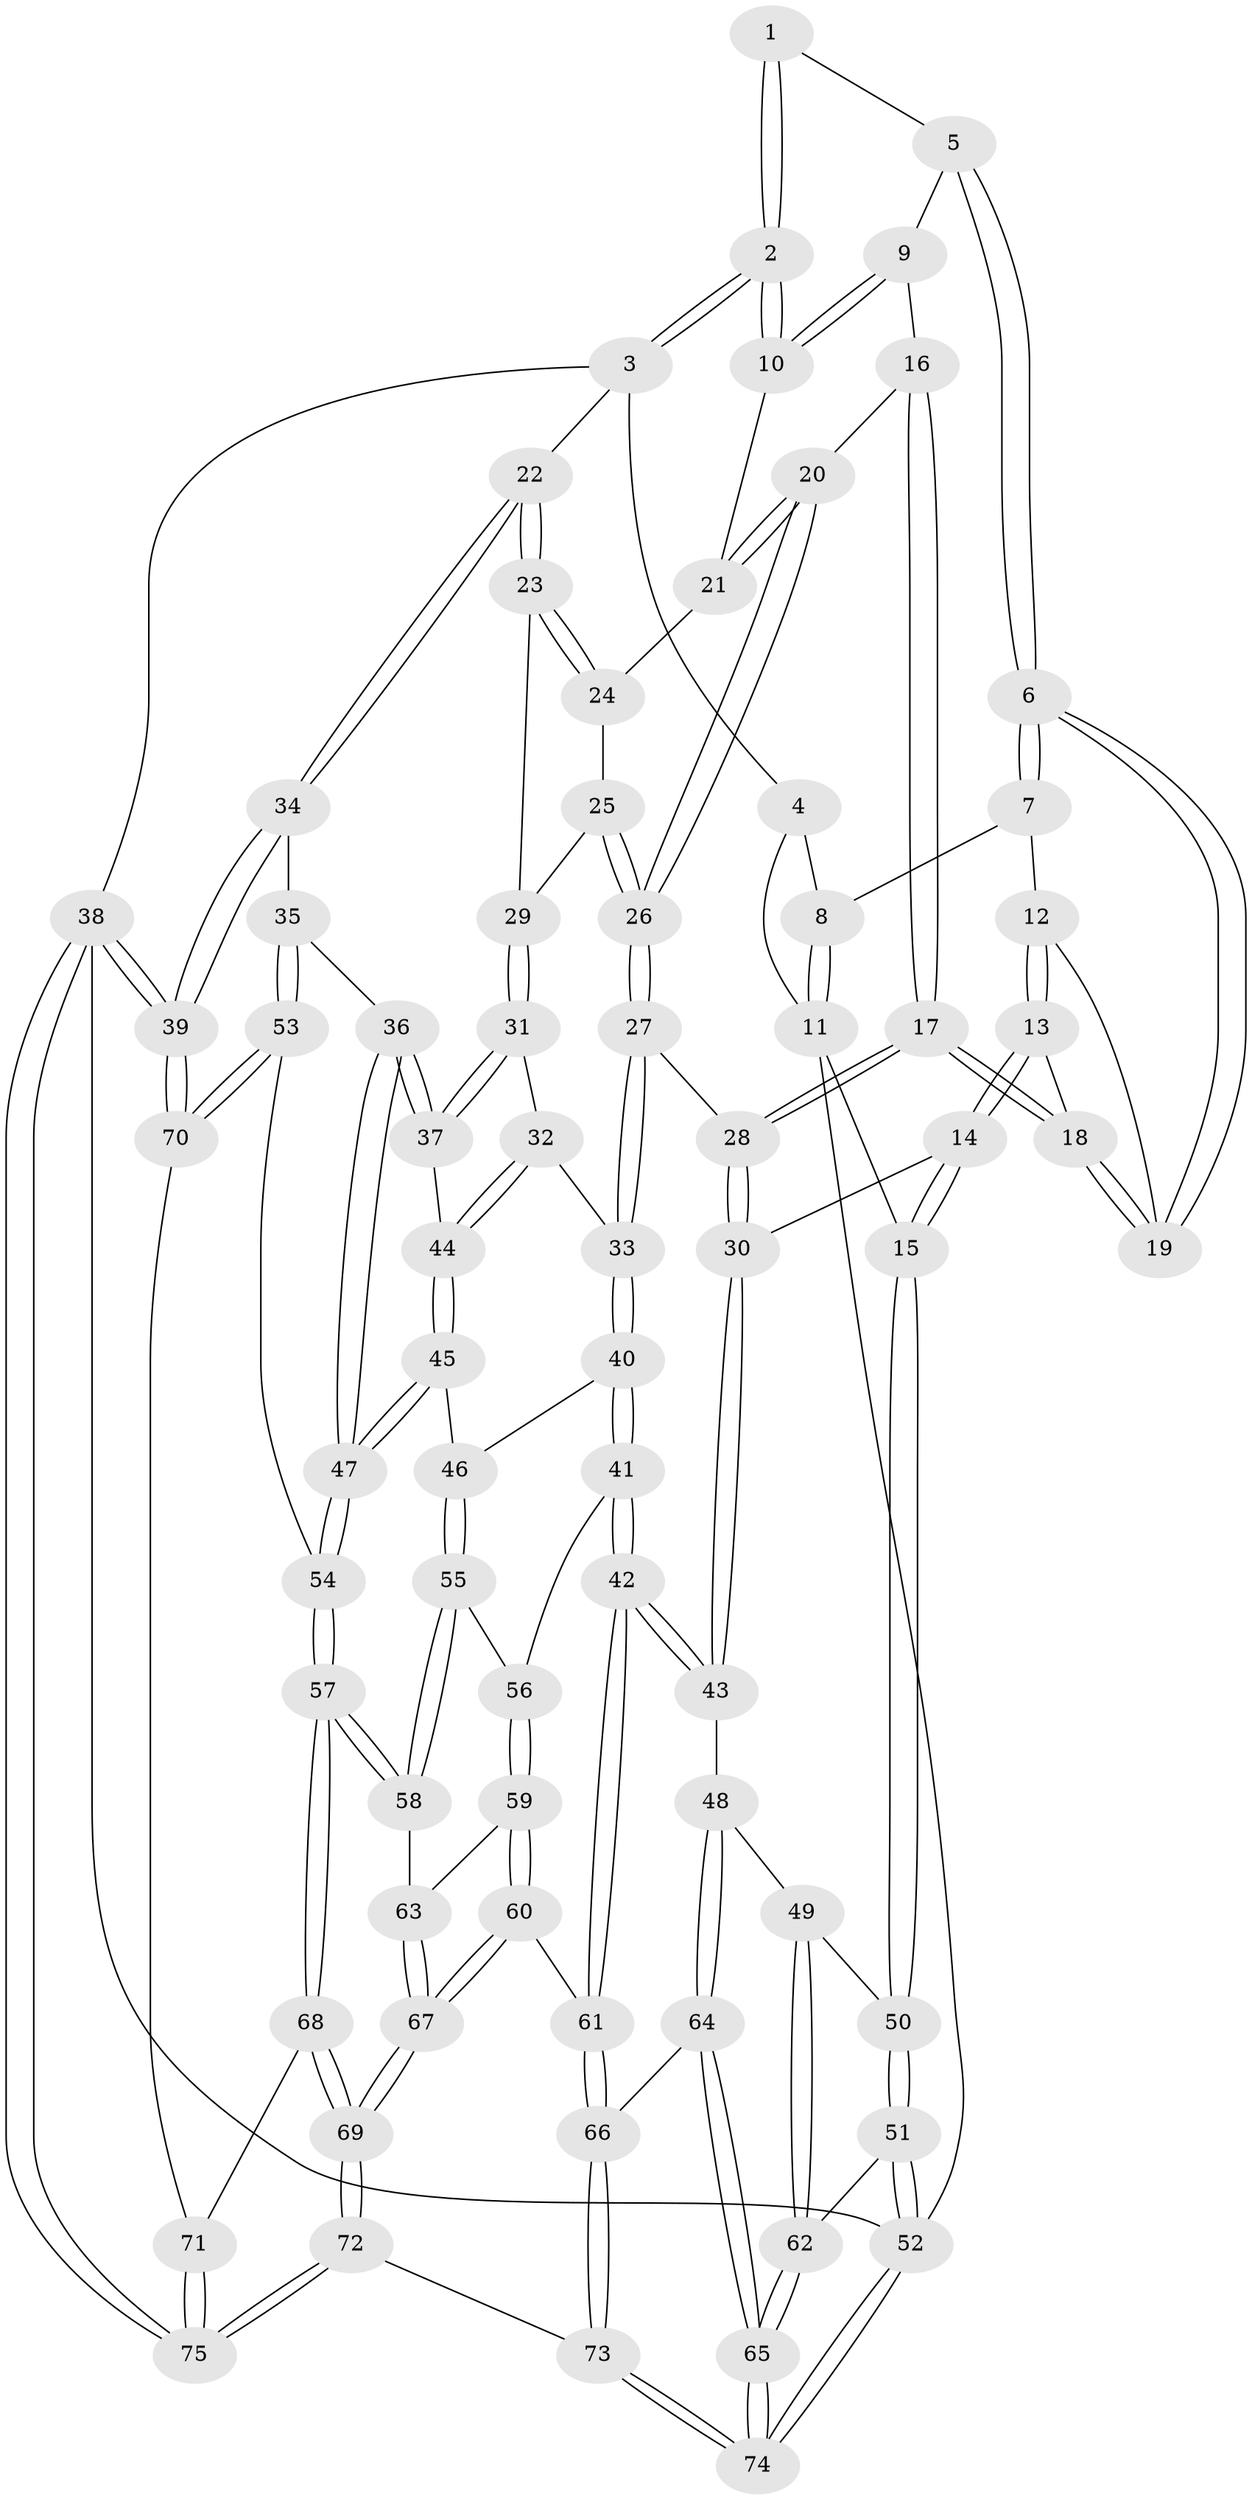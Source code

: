 // Generated by graph-tools (version 1.1) at 2025/51/03/09/25 03:51:06]
// undirected, 75 vertices, 184 edges
graph export_dot {
graph [start="1"]
  node [color=gray90,style=filled];
  1 [pos="+0.41974539583353637+0"];
  2 [pos="+1+0"];
  3 [pos="+1+0"];
  4 [pos="+0.3189339166408975+0"];
  5 [pos="+0.42854898841976446+0"];
  6 [pos="+0.30506913824564613+0.16544499393266068"];
  7 [pos="+0.15775638651103563+0.12796432558547732"];
  8 [pos="+0.14279561929977777+0.11520795353518988"];
  9 [pos="+0.5124857448041829+0.09683418996575158"];
  10 [pos="+0.8239916801312341+0.08835417427168335"];
  11 [pos="+0+0.12490498635641872"];
  12 [pos="+0.16678237812648447+0.2161940249442853"];
  13 [pos="+0.1655754873050968+0.34133135776765444"];
  14 [pos="+0.12368946307502642+0.3874364342091474"];
  15 [pos="+0+0.407408839156071"];
  16 [pos="+0.5170374420225494+0.12164373925906732"];
  17 [pos="+0.4598080154768816+0.34338995136830286"];
  18 [pos="+0.31846898070835084+0.25566964368035444"];
  19 [pos="+0.30960639427866765+0.20284743161675242"];
  20 [pos="+0.6763977840302047+0.22883047850036467"];
  21 [pos="+0.7880355910109503+0.14190304772881265"];
  22 [pos="+1+0.16882338036263525"];
  23 [pos="+0.9325985967315469+0.36756074527313765"];
  24 [pos="+0.7967317202424411+0.2567011914543335"];
  25 [pos="+0.7803535542193288+0.35216874531950215"];
  26 [pos="+0.6252579945734857+0.37711013032109425"];
  27 [pos="+0.5865594498699244+0.4152675497477595"];
  28 [pos="+0.4804842160359974+0.38510580024166247"];
  29 [pos="+0.8909689372870393+0.4007370989462849"];
  30 [pos="+0.32079139569640525+0.534184276998379"];
  31 [pos="+0.8805582122831414+0.4353020404562069"];
  32 [pos="+0.6604766175030938+0.47907438599011387"];
  33 [pos="+0.6098310785423459+0.4608214252744285"];
  34 [pos="+1+0.6201925919191409"];
  35 [pos="+0.9813883334579846+0.6136180111185568"];
  36 [pos="+0.9429328095994916+0.5999919712150008"];
  37 [pos="+0.8822833700059903+0.5454593567295992"];
  38 [pos="+1+1"];
  39 [pos="+1+1"];
  40 [pos="+0.599850262317798+0.5628804557909504"];
  41 [pos="+0.4616783950020052+0.6659968849616679"];
  42 [pos="+0.3511131732152902+0.6556604739625221"];
  43 [pos="+0.3159891148895227+0.6299688934537779"];
  44 [pos="+0.7927504143890607+0.570467870733599"];
  45 [pos="+0.7596299282324734+0.6485411035524148"];
  46 [pos="+0.6485361373867019+0.6600812429937123"];
  47 [pos="+0.8100698011299082+0.7296885471390742"];
  48 [pos="+0.30818320711083663+0.6348202632685669"];
  49 [pos="+0.21225208096990536+0.6598139803898643"];
  50 [pos="+0+0.48343400000491654"];
  51 [pos="+0+0.7282666190125444"];
  52 [pos="+0+1"];
  53 [pos="+0.8926247116428488+0.8144617651018433"];
  54 [pos="+0.8101214001179352+0.7633921894672677"];
  55 [pos="+0.6370082857369735+0.7096936226994265"];
  56 [pos="+0.48135129736597654+0.6862006336568394"];
  57 [pos="+0.7077283545840293+0.8147217480638212"];
  58 [pos="+0.6381930868633079+0.7282503576557258"];
  59 [pos="+0.5195294408806761+0.7671207222725527"];
  60 [pos="+0.4076202515767882+0.8340803984018237"];
  61 [pos="+0.4022951947376557+0.8323955967583284"];
  62 [pos="+0.12605797859640458+0.7511314461939624"];
  63 [pos="+0.5481280430940324+0.7827365943932308"];
  64 [pos="+0.24152497637081552+0.8650086665448317"];
  65 [pos="+0.17968244901636626+0.8863635053922967"];
  66 [pos="+0.3348228838648208+0.8900192109721998"];
  67 [pos="+0.5615568389339108+0.9540154124324928"];
  68 [pos="+0.7014681016577824+0.8376418676036443"];
  69 [pos="+0.5870412935634276+0.995236966774484"];
  70 [pos="+0.9134609367653871+0.8432258617493048"];
  71 [pos="+0.8277602237060038+0.9264018050500415"];
  72 [pos="+0.5888620694551122+1"];
  73 [pos="+0.3922088984701655+1"];
  74 [pos="+0+1"];
  75 [pos="+0.7493449235684411+1"];
  1 -- 2;
  1 -- 2;
  1 -- 5;
  2 -- 3;
  2 -- 3;
  2 -- 10;
  2 -- 10;
  3 -- 4;
  3 -- 22;
  3 -- 38;
  4 -- 8;
  4 -- 11;
  5 -- 6;
  5 -- 6;
  5 -- 9;
  6 -- 7;
  6 -- 7;
  6 -- 19;
  6 -- 19;
  7 -- 8;
  7 -- 12;
  8 -- 11;
  8 -- 11;
  9 -- 10;
  9 -- 10;
  9 -- 16;
  10 -- 21;
  11 -- 15;
  11 -- 52;
  12 -- 13;
  12 -- 13;
  12 -- 19;
  13 -- 14;
  13 -- 14;
  13 -- 18;
  14 -- 15;
  14 -- 15;
  14 -- 30;
  15 -- 50;
  15 -- 50;
  16 -- 17;
  16 -- 17;
  16 -- 20;
  17 -- 18;
  17 -- 18;
  17 -- 28;
  17 -- 28;
  18 -- 19;
  18 -- 19;
  20 -- 21;
  20 -- 21;
  20 -- 26;
  20 -- 26;
  21 -- 24;
  22 -- 23;
  22 -- 23;
  22 -- 34;
  22 -- 34;
  23 -- 24;
  23 -- 24;
  23 -- 29;
  24 -- 25;
  25 -- 26;
  25 -- 26;
  25 -- 29;
  26 -- 27;
  26 -- 27;
  27 -- 28;
  27 -- 33;
  27 -- 33;
  28 -- 30;
  28 -- 30;
  29 -- 31;
  29 -- 31;
  30 -- 43;
  30 -- 43;
  31 -- 32;
  31 -- 37;
  31 -- 37;
  32 -- 33;
  32 -- 44;
  32 -- 44;
  33 -- 40;
  33 -- 40;
  34 -- 35;
  34 -- 39;
  34 -- 39;
  35 -- 36;
  35 -- 53;
  35 -- 53;
  36 -- 37;
  36 -- 37;
  36 -- 47;
  36 -- 47;
  37 -- 44;
  38 -- 39;
  38 -- 39;
  38 -- 75;
  38 -- 75;
  38 -- 52;
  39 -- 70;
  39 -- 70;
  40 -- 41;
  40 -- 41;
  40 -- 46;
  41 -- 42;
  41 -- 42;
  41 -- 56;
  42 -- 43;
  42 -- 43;
  42 -- 61;
  42 -- 61;
  43 -- 48;
  44 -- 45;
  44 -- 45;
  45 -- 46;
  45 -- 47;
  45 -- 47;
  46 -- 55;
  46 -- 55;
  47 -- 54;
  47 -- 54;
  48 -- 49;
  48 -- 64;
  48 -- 64;
  49 -- 50;
  49 -- 62;
  49 -- 62;
  50 -- 51;
  50 -- 51;
  51 -- 52;
  51 -- 52;
  51 -- 62;
  52 -- 74;
  52 -- 74;
  53 -- 54;
  53 -- 70;
  53 -- 70;
  54 -- 57;
  54 -- 57;
  55 -- 56;
  55 -- 58;
  55 -- 58;
  56 -- 59;
  56 -- 59;
  57 -- 58;
  57 -- 58;
  57 -- 68;
  57 -- 68;
  58 -- 63;
  59 -- 60;
  59 -- 60;
  59 -- 63;
  60 -- 61;
  60 -- 67;
  60 -- 67;
  61 -- 66;
  61 -- 66;
  62 -- 65;
  62 -- 65;
  63 -- 67;
  63 -- 67;
  64 -- 65;
  64 -- 65;
  64 -- 66;
  65 -- 74;
  65 -- 74;
  66 -- 73;
  66 -- 73;
  67 -- 69;
  67 -- 69;
  68 -- 69;
  68 -- 69;
  68 -- 71;
  69 -- 72;
  69 -- 72;
  70 -- 71;
  71 -- 75;
  71 -- 75;
  72 -- 73;
  72 -- 75;
  72 -- 75;
  73 -- 74;
  73 -- 74;
}
